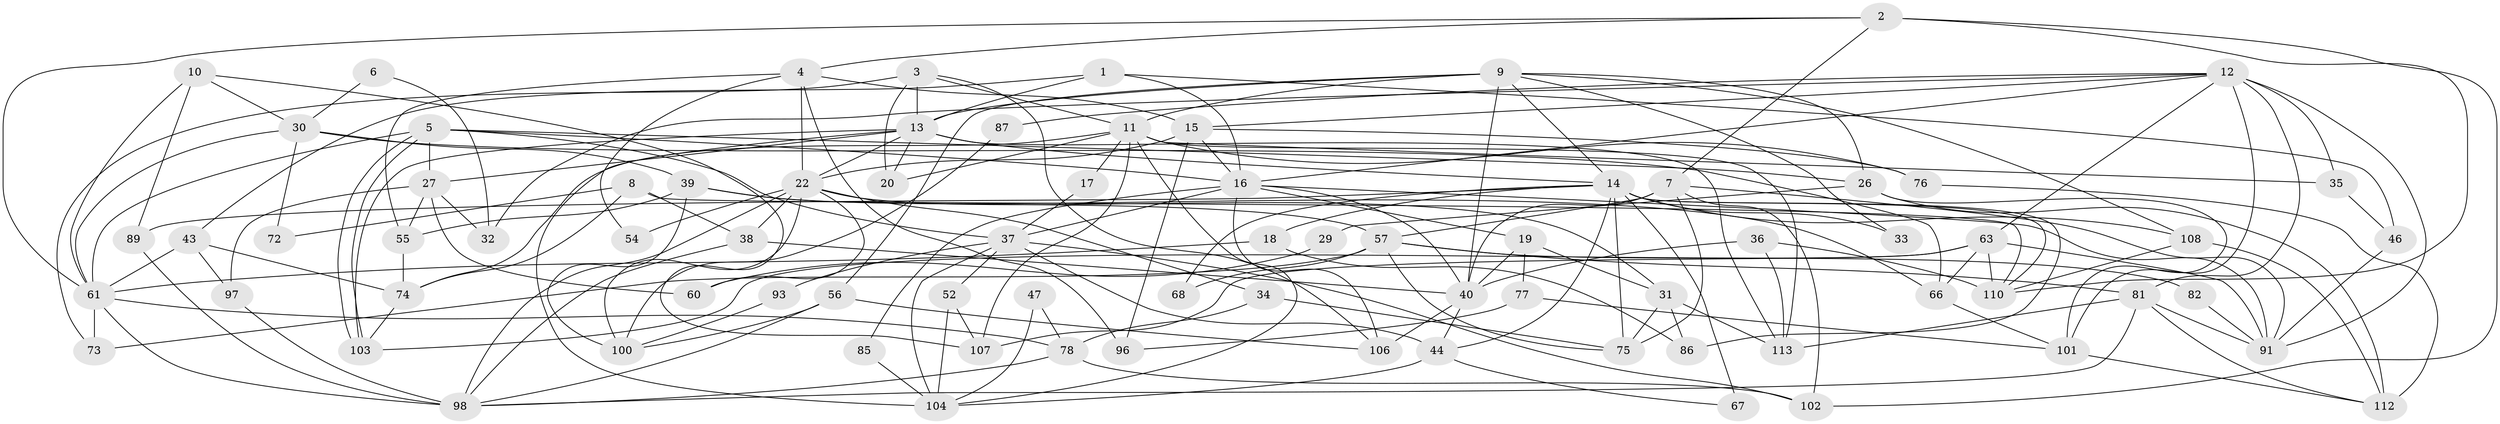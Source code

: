 // original degree distribution, {4: 0.30701754385964913, 5: 0.21052631578947367, 7: 0.043859649122807015, 2: 0.13157894736842105, 3: 0.23684210526315788, 6: 0.06140350877192982, 8: 0.008771929824561403}
// Generated by graph-tools (version 1.1) at 2025/19/03/04/25 18:19:00]
// undirected, 79 vertices, 187 edges
graph export_dot {
graph [start="1"]
  node [color=gray90,style=filled];
  1;
  2;
  3;
  4 [super="+64"];
  5;
  6;
  7 [super="+50"];
  8;
  9 [super="+45+42"];
  10 [super="+23"];
  11 [super="+24+21"];
  12 [super="+62"];
  13 [super="+25+94+111+114"];
  14 [super="+28+41+84"];
  15 [super="+51"];
  16 [super="+48+83"];
  17;
  18;
  19;
  20;
  22 [super="+92"];
  26 [super="+71"];
  27;
  29;
  30 [super="+53"];
  31;
  32;
  33;
  34;
  35;
  36;
  37 [super="+70"];
  38 [super="+80"];
  39 [super="+95"];
  40 [super="+59"];
  43;
  44;
  46;
  47;
  52;
  54;
  55;
  56;
  57;
  60;
  61 [super="+105"];
  63 [super="+69"];
  66;
  67;
  68;
  72;
  73;
  74;
  75;
  76;
  77;
  78;
  81 [super="+90"];
  82;
  85;
  86;
  87;
  89;
  91 [super="+109"];
  93;
  96;
  97;
  98 [super="+99"];
  100;
  101;
  102;
  103;
  104;
  106;
  107;
  108;
  110;
  112;
  113;
  1 -- 13;
  1 -- 43;
  1 -- 46;
  1 -- 16;
  2 -- 110;
  2 -- 4;
  2 -- 61;
  2 -- 102;
  2 -- 7;
  3 -- 20;
  3 -- 73;
  3 -- 106;
  3 -- 13;
  3 -- 11;
  4 -- 55;
  4 -- 96;
  4 -- 54;
  4 -- 15;
  4 -- 22;
  5 -- 103;
  5 -- 103;
  5 -- 26;
  5 -- 27;
  5 -- 37;
  5 -- 16;
  5 -- 61;
  6 -- 32;
  6 -- 30;
  7 -- 91;
  7 -- 102;
  7 -- 40;
  7 -- 57;
  7 -- 75;
  8 -- 74;
  8 -- 110;
  8 -- 72;
  8 -- 38;
  9 -- 33;
  9 -- 14;
  9 -- 56;
  9 -- 108;
  9 -- 40;
  9 -- 26;
  9 -- 11;
  9 -- 13;
  10 -- 30;
  10 -- 61;
  10 -- 89;
  10 -- 107;
  11 -- 113;
  11 -- 107;
  11 -- 74 [weight=2];
  11 -- 35;
  11 -- 104;
  11 -- 76;
  11 -- 17;
  11 -- 20;
  12 -- 16;
  12 -- 32;
  12 -- 87;
  12 -- 101;
  12 -- 91;
  12 -- 35;
  12 -- 63;
  12 -- 81;
  12 -- 15;
  13 -- 20 [weight=2];
  13 -- 103;
  13 -- 113;
  13 -- 104;
  13 -- 27;
  13 -- 14;
  13 -- 22;
  14 -- 86 [weight=2];
  14 -- 108;
  14 -- 89;
  14 -- 33;
  14 -- 18;
  14 -- 110;
  14 -- 67 [weight=2];
  14 -- 44;
  14 -- 75;
  14 -- 68;
  15 -- 96;
  15 -- 22;
  15 -- 16;
  15 -- 76;
  16 -- 19;
  16 -- 85;
  16 -- 106;
  16 -- 91;
  16 -- 37;
  16 -- 40;
  17 -- 37;
  18 -- 86;
  18 -- 61;
  19 -- 40;
  19 -- 31;
  19 -- 77;
  22 -- 34;
  22 -- 98;
  22 -- 100;
  22 -- 38;
  22 -- 54;
  22 -- 60;
  22 -- 31;
  26 -- 29;
  26 -- 112;
  26 -- 101;
  27 -- 55;
  27 -- 32;
  27 -- 60;
  27 -- 97;
  29 -- 60;
  30 -- 61;
  30 -- 66;
  30 -- 39;
  30 -- 72;
  31 -- 75;
  31 -- 86;
  31 -- 113;
  34 -- 78;
  34 -- 75;
  35 -- 46;
  36 -- 110;
  36 -- 40;
  36 -- 113;
  37 -- 93;
  37 -- 102;
  37 -- 52;
  37 -- 104;
  37 -- 44;
  38 -- 98;
  38 -- 40;
  39 -- 100;
  39 -- 57;
  39 -- 66;
  39 -- 55;
  40 -- 106;
  40 -- 44;
  43 -- 74;
  43 -- 97;
  43 -- 61;
  44 -- 67;
  44 -- 104;
  46 -- 91;
  47 -- 104;
  47 -- 78;
  52 -- 104;
  52 -- 107;
  55 -- 74;
  56 -- 98;
  56 -- 106;
  56 -- 100;
  57 -- 68;
  57 -- 73;
  57 -- 75;
  57 -- 81;
  57 -- 82;
  61 -- 73;
  61 -- 78;
  61 -- 98;
  63 -- 107;
  63 -- 91;
  63 -- 66;
  63 -- 103;
  63 -- 110;
  66 -- 101;
  74 -- 103;
  76 -- 112;
  77 -- 101;
  77 -- 96;
  78 -- 102;
  78 -- 98;
  81 -- 112;
  81 -- 91;
  81 -- 98;
  81 -- 113;
  82 -- 91;
  85 -- 104;
  87 -- 100;
  89 -- 98;
  93 -- 100;
  97 -- 98;
  101 -- 112;
  108 -- 112;
  108 -- 110;
}
